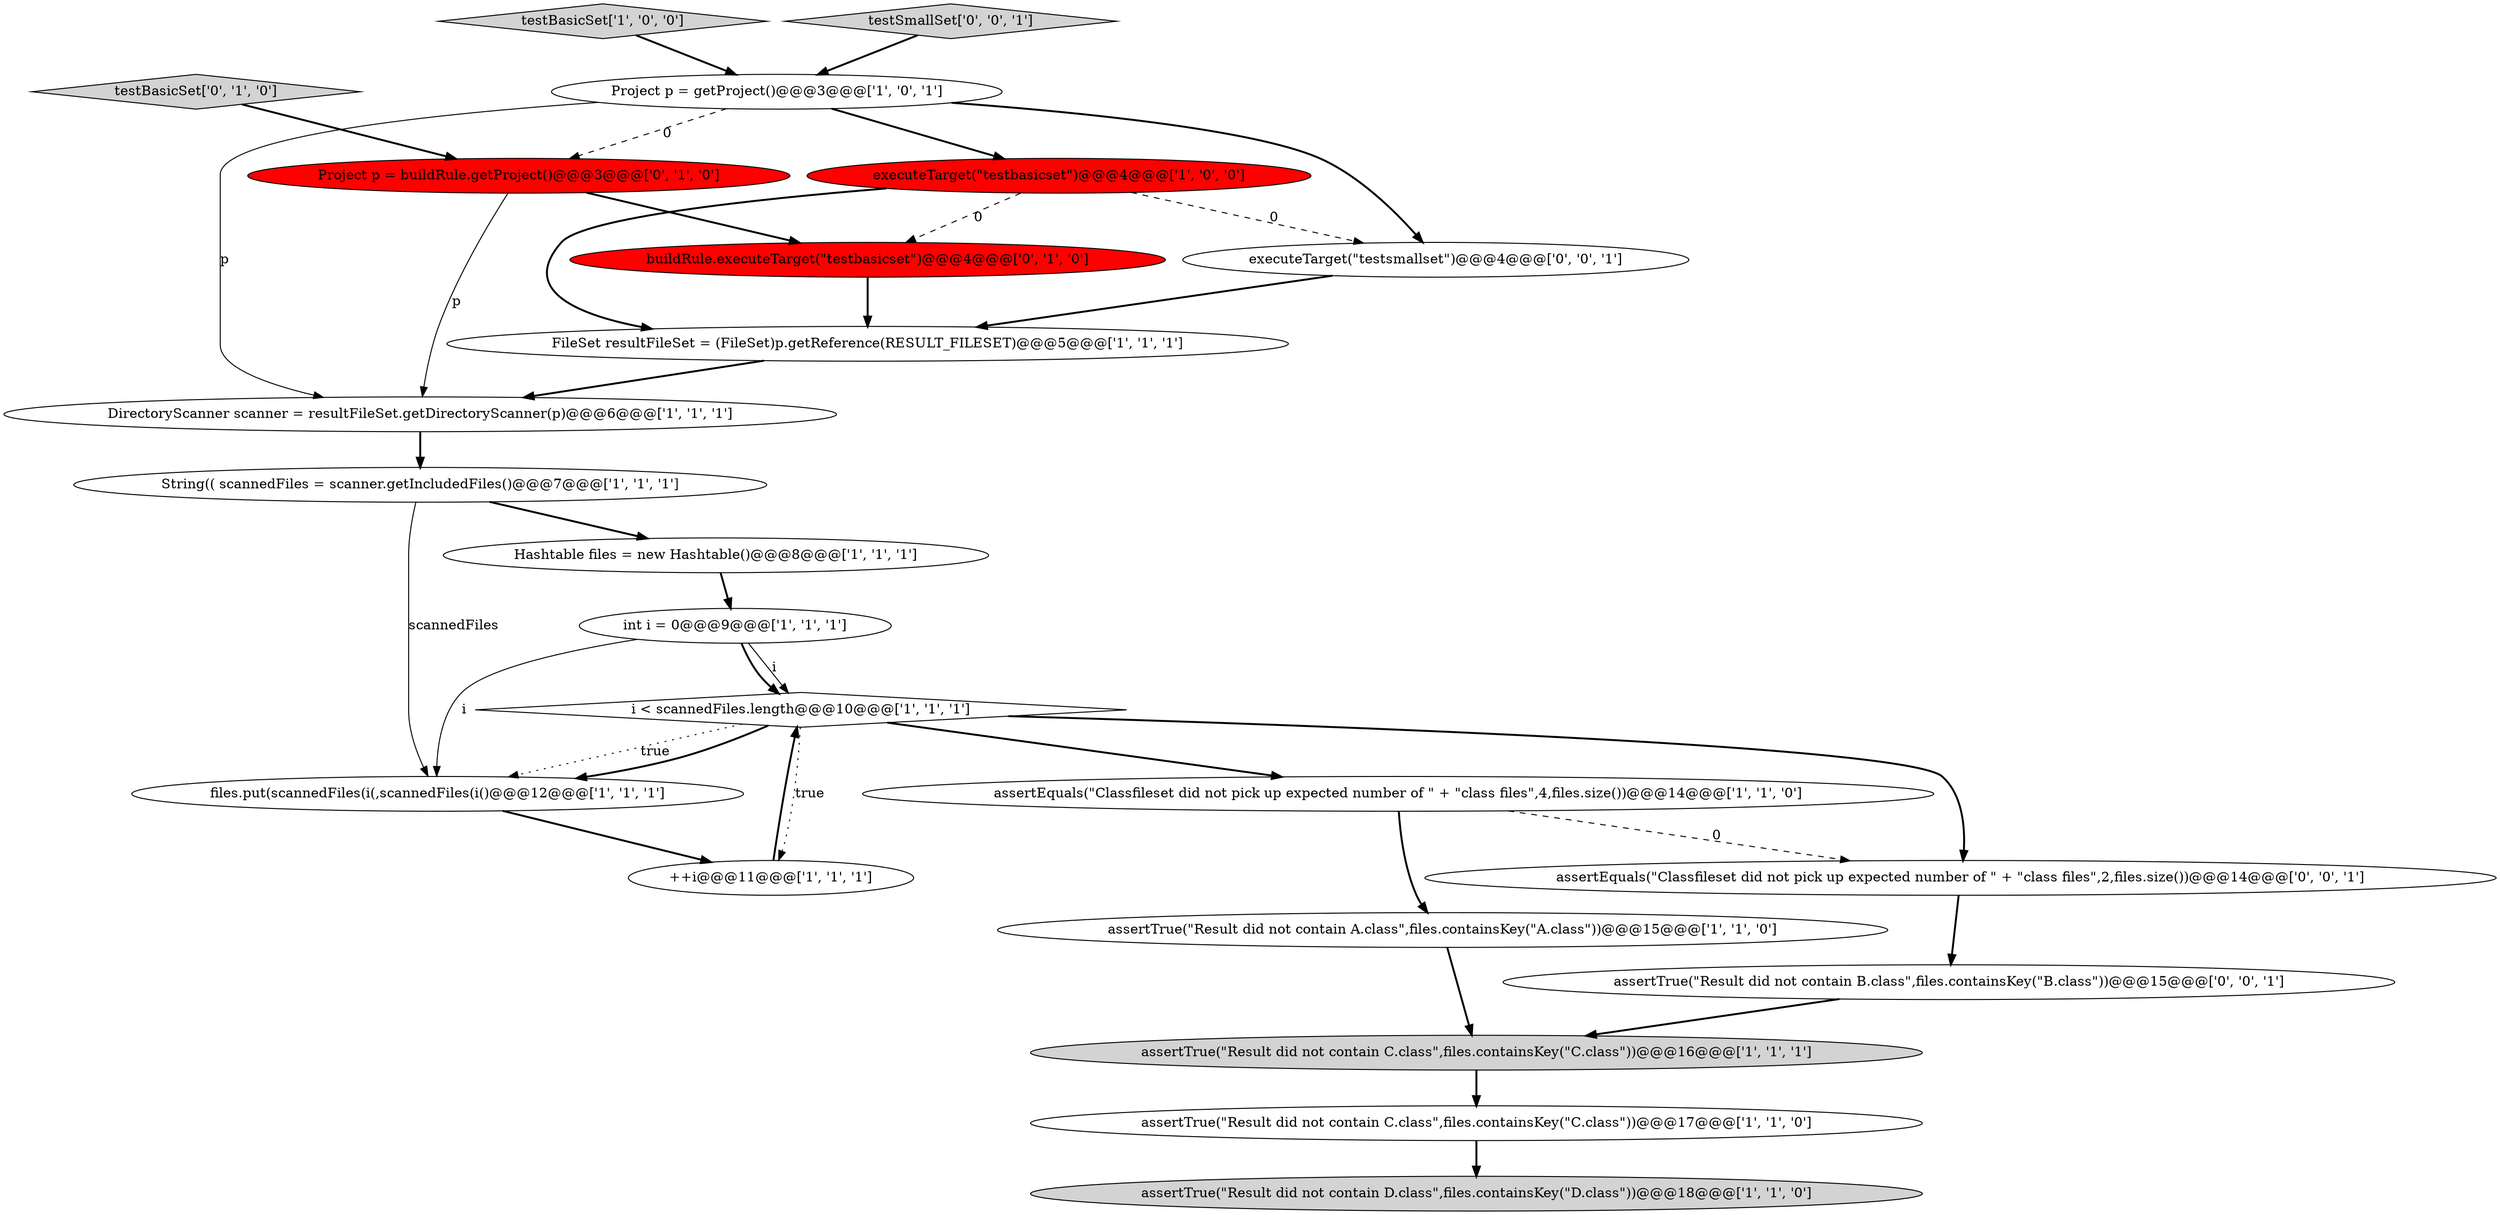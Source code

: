 digraph {
18 [style = filled, label = "Project p = buildRule.getProject()@@@3@@@['0', '1', '0']", fillcolor = red, shape = ellipse image = "AAA1AAABBB2BBB"];
10 [style = filled, label = "assertTrue(\"Result did not contain C.class\",files.containsKey(\"C.class\"))@@@16@@@['1', '1', '1']", fillcolor = lightgray, shape = ellipse image = "AAA0AAABBB1BBB"];
19 [style = filled, label = "assertEquals(\"Classfileset did not pick up expected number of \" + \"class files\",2,files.size())@@@14@@@['0', '0', '1']", fillcolor = white, shape = ellipse image = "AAA0AAABBB3BBB"];
16 [style = filled, label = "buildRule.executeTarget(\"testbasicset\")@@@4@@@['0', '1', '0']", fillcolor = red, shape = ellipse image = "AAA1AAABBB2BBB"];
1 [style = filled, label = "int i = 0@@@9@@@['1', '1', '1']", fillcolor = white, shape = ellipse image = "AAA0AAABBB1BBB"];
14 [style = filled, label = "Project p = getProject()@@@3@@@['1', '0', '1']", fillcolor = white, shape = ellipse image = "AAA0AAABBB1BBB"];
9 [style = filled, label = "assertEquals(\"Classfileset did not pick up expected number of \" + \"class files\",4,files.size())@@@14@@@['1', '1', '0']", fillcolor = white, shape = ellipse image = "AAA0AAABBB1BBB"];
11 [style = filled, label = "Hashtable files = new Hashtable()@@@8@@@['1', '1', '1']", fillcolor = white, shape = ellipse image = "AAA0AAABBB1BBB"];
15 [style = filled, label = "assertTrue(\"Result did not contain C.class\",files.containsKey(\"C.class\"))@@@17@@@['1', '1', '0']", fillcolor = white, shape = ellipse image = "AAA0AAABBB1BBB"];
13 [style = filled, label = "String(( scannedFiles = scanner.getIncludedFiles()@@@7@@@['1', '1', '1']", fillcolor = white, shape = ellipse image = "AAA0AAABBB1BBB"];
21 [style = filled, label = "executeTarget(\"testsmallset\")@@@4@@@['0', '0', '1']", fillcolor = white, shape = ellipse image = "AAA0AAABBB3BBB"];
0 [style = filled, label = "assertTrue(\"Result did not contain D.class\",files.containsKey(\"D.class\"))@@@18@@@['1', '1', '0']", fillcolor = lightgray, shape = ellipse image = "AAA0AAABBB1BBB"];
17 [style = filled, label = "testBasicSet['0', '1', '0']", fillcolor = lightgray, shape = diamond image = "AAA0AAABBB2BBB"];
20 [style = filled, label = "assertTrue(\"Result did not contain B.class\",files.containsKey(\"B.class\"))@@@15@@@['0', '0', '1']", fillcolor = white, shape = ellipse image = "AAA0AAABBB3BBB"];
12 [style = filled, label = "i < scannedFiles.length@@@10@@@['1', '1', '1']", fillcolor = white, shape = diamond image = "AAA0AAABBB1BBB"];
7 [style = filled, label = "DirectoryScanner scanner = resultFileSet.getDirectoryScanner(p)@@@6@@@['1', '1', '1']", fillcolor = white, shape = ellipse image = "AAA0AAABBB1BBB"];
4 [style = filled, label = "testBasicSet['1', '0', '0']", fillcolor = lightgray, shape = diamond image = "AAA0AAABBB1BBB"];
22 [style = filled, label = "testSmallSet['0', '0', '1']", fillcolor = lightgray, shape = diamond image = "AAA0AAABBB3BBB"];
3 [style = filled, label = "files.put(scannedFiles(i(,scannedFiles(i()@@@12@@@['1', '1', '1']", fillcolor = white, shape = ellipse image = "AAA0AAABBB1BBB"];
6 [style = filled, label = "FileSet resultFileSet = (FileSet)p.getReference(RESULT_FILESET)@@@5@@@['1', '1', '1']", fillcolor = white, shape = ellipse image = "AAA0AAABBB1BBB"];
8 [style = filled, label = "++i@@@11@@@['1', '1', '1']", fillcolor = white, shape = ellipse image = "AAA0AAABBB1BBB"];
2 [style = filled, label = "executeTarget(\"testbasicset\")@@@4@@@['1', '0', '0']", fillcolor = red, shape = ellipse image = "AAA1AAABBB1BBB"];
5 [style = filled, label = "assertTrue(\"Result did not contain A.class\",files.containsKey(\"A.class\"))@@@15@@@['1', '1', '0']", fillcolor = white, shape = ellipse image = "AAA0AAABBB1BBB"];
7->13 [style = bold, label=""];
5->10 [style = bold, label=""];
12->3 [style = dotted, label="true"];
4->14 [style = bold, label=""];
10->15 [style = bold, label=""];
21->6 [style = bold, label=""];
11->1 [style = bold, label=""];
12->8 [style = dotted, label="true"];
2->6 [style = bold, label=""];
16->6 [style = bold, label=""];
19->20 [style = bold, label=""];
18->7 [style = solid, label="p"];
12->9 [style = bold, label=""];
13->11 [style = bold, label=""];
20->10 [style = bold, label=""];
9->19 [style = dashed, label="0"];
13->3 [style = solid, label="scannedFiles"];
2->21 [style = dashed, label="0"];
3->8 [style = bold, label=""];
15->0 [style = bold, label=""];
1->12 [style = solid, label="i"];
2->16 [style = dashed, label="0"];
1->12 [style = bold, label=""];
8->12 [style = bold, label=""];
9->5 [style = bold, label=""];
14->2 [style = bold, label=""];
12->3 [style = bold, label=""];
14->18 [style = dashed, label="0"];
1->3 [style = solid, label="i"];
6->7 [style = bold, label=""];
12->19 [style = bold, label=""];
22->14 [style = bold, label=""];
14->7 [style = solid, label="p"];
14->21 [style = bold, label=""];
17->18 [style = bold, label=""];
18->16 [style = bold, label=""];
}

